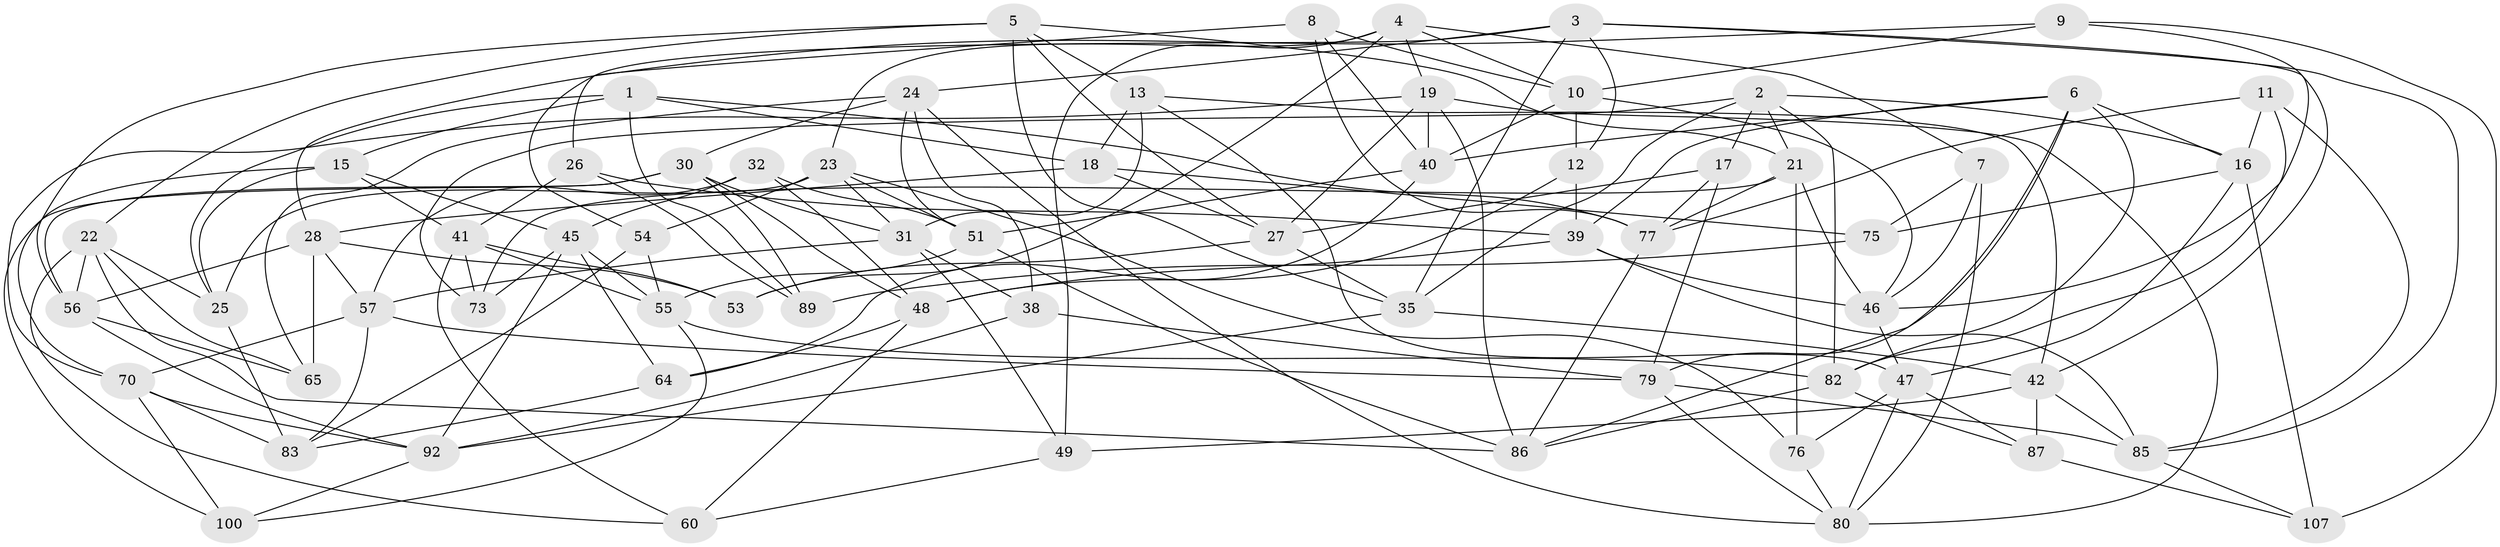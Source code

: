 // original degree distribution, {4: 1.0}
// Generated by graph-tools (version 1.1) at 2025/42/03/06/25 10:42:23]
// undirected, 65 vertices, 170 edges
graph export_dot {
graph [start="1"]
  node [color=gray90,style=filled];
  1 [super="+62"];
  2 [super="+20"];
  3 [super="+78"];
  4 [super="+14"];
  5 [super="+36"];
  6 [super="+43"];
  7;
  8;
  9;
  10 [super="+34"];
  11;
  12;
  13 [super="+106"];
  15 [super="+97"];
  16 [super="+72"];
  17;
  18 [super="+61"];
  19 [super="+37"];
  21 [super="+104"];
  22 [super="+52"];
  23 [super="+90"];
  24 [super="+103"];
  25 [super="+33"];
  26;
  27 [super="+50"];
  28 [super="+29"];
  30 [super="+81"];
  31 [super="+68"];
  32;
  35 [super="+44"];
  38;
  39 [super="+98"];
  40 [super="+84"];
  41 [super="+69"];
  42 [super="+74"];
  45 [super="+59"];
  46 [super="+58"];
  47 [super="+63"];
  48 [super="+102"];
  49;
  51 [super="+67"];
  53;
  54;
  55 [super="+108"];
  56 [super="+66"];
  57 [super="+88"];
  60;
  64;
  65;
  70 [super="+71"];
  73;
  75;
  76;
  77 [super="+95"];
  79 [super="+101"];
  80 [super="+93"];
  82 [super="+105"];
  83 [super="+91"];
  85 [super="+96"];
  86 [super="+99"];
  87;
  89;
  92 [super="+94"];
  100;
  107;
  1 -- 89;
  1 -- 15 [weight=2];
  1 -- 77;
  1 -- 18;
  1 -- 25;
  2 -- 17;
  2 -- 73;
  2 -- 82;
  2 -- 35;
  2 -- 16;
  2 -- 21;
  3 -- 35;
  3 -- 12;
  3 -- 85;
  3 -- 54;
  3 -- 42;
  3 -- 24;
  4 -- 49;
  4 -- 53;
  4 -- 23;
  4 -- 10;
  4 -- 7;
  4 -- 19;
  5 -- 56;
  5 -- 27;
  5 -- 35;
  5 -- 21;
  5 -- 13;
  5 -- 22;
  6 -- 16;
  6 -- 40;
  6 -- 39;
  6 -- 86;
  6 -- 82;
  6 -- 79;
  7 -- 80;
  7 -- 75;
  7 -- 46;
  8 -- 26;
  8 -- 40;
  8 -- 10;
  8 -- 77;
  9 -- 28;
  9 -- 107;
  9 -- 10;
  9 -- 46;
  10 -- 46;
  10 -- 12;
  10 -- 40;
  11 -- 16;
  11 -- 85;
  11 -- 82;
  11 -- 77;
  12 -- 48;
  12 -- 39;
  13 -- 47;
  13 -- 31;
  13 -- 18 [weight=2];
  13 -- 42;
  15 -- 41;
  15 -- 25;
  15 -- 45;
  15 -- 70;
  16 -- 107;
  16 -- 75;
  16 -- 47;
  17 -- 77;
  17 -- 79;
  17 -- 27;
  18 -- 75;
  18 -- 27;
  18 -- 28;
  19 -- 27;
  19 -- 86;
  19 -- 40;
  19 -- 80;
  19 -- 70;
  21 -- 77;
  21 -- 73;
  21 -- 76;
  21 -- 46;
  22 -- 25;
  22 -- 65;
  22 -- 60;
  22 -- 56;
  22 -- 86;
  23 -- 31;
  23 -- 51;
  23 -- 76;
  23 -- 54;
  23 -- 25;
  24 -- 65;
  24 -- 51;
  24 -- 80;
  24 -- 38;
  24 -- 30;
  25 -- 83 [weight=2];
  26 -- 89;
  26 -- 39;
  26 -- 41;
  27 -- 53;
  27 -- 35;
  28 -- 56;
  28 -- 53;
  28 -- 65;
  28 -- 57;
  30 -- 89;
  30 -- 100;
  30 -- 56;
  30 -- 48;
  30 -- 31;
  31 -- 49;
  31 -- 57;
  31 -- 38;
  32 -- 57;
  32 -- 51;
  32 -- 48;
  32 -- 45;
  35 -- 42;
  35 -- 92;
  38 -- 92;
  38 -- 79;
  39 -- 48;
  39 -- 85;
  39 -- 46;
  40 -- 51;
  40 -- 64;
  41 -- 53;
  41 -- 73;
  41 -- 60;
  41 -- 55;
  42 -- 87;
  42 -- 49;
  42 -- 85;
  45 -- 55;
  45 -- 64;
  45 -- 92;
  45 -- 73;
  46 -- 47;
  47 -- 76;
  47 -- 80;
  47 -- 87;
  48 -- 64;
  48 -- 60;
  49 -- 60;
  51 -- 86;
  51 -- 55;
  54 -- 83;
  54 -- 55;
  55 -- 100;
  55 -- 82;
  56 -- 65;
  56 -- 92;
  57 -- 79;
  57 -- 83;
  57 -- 70;
  64 -- 83;
  70 -- 100;
  70 -- 92;
  70 -- 83;
  75 -- 89;
  76 -- 80;
  77 -- 86;
  79 -- 80;
  79 -- 85;
  82 -- 87;
  82 -- 86;
  85 -- 107;
  87 -- 107;
  92 -- 100;
}
